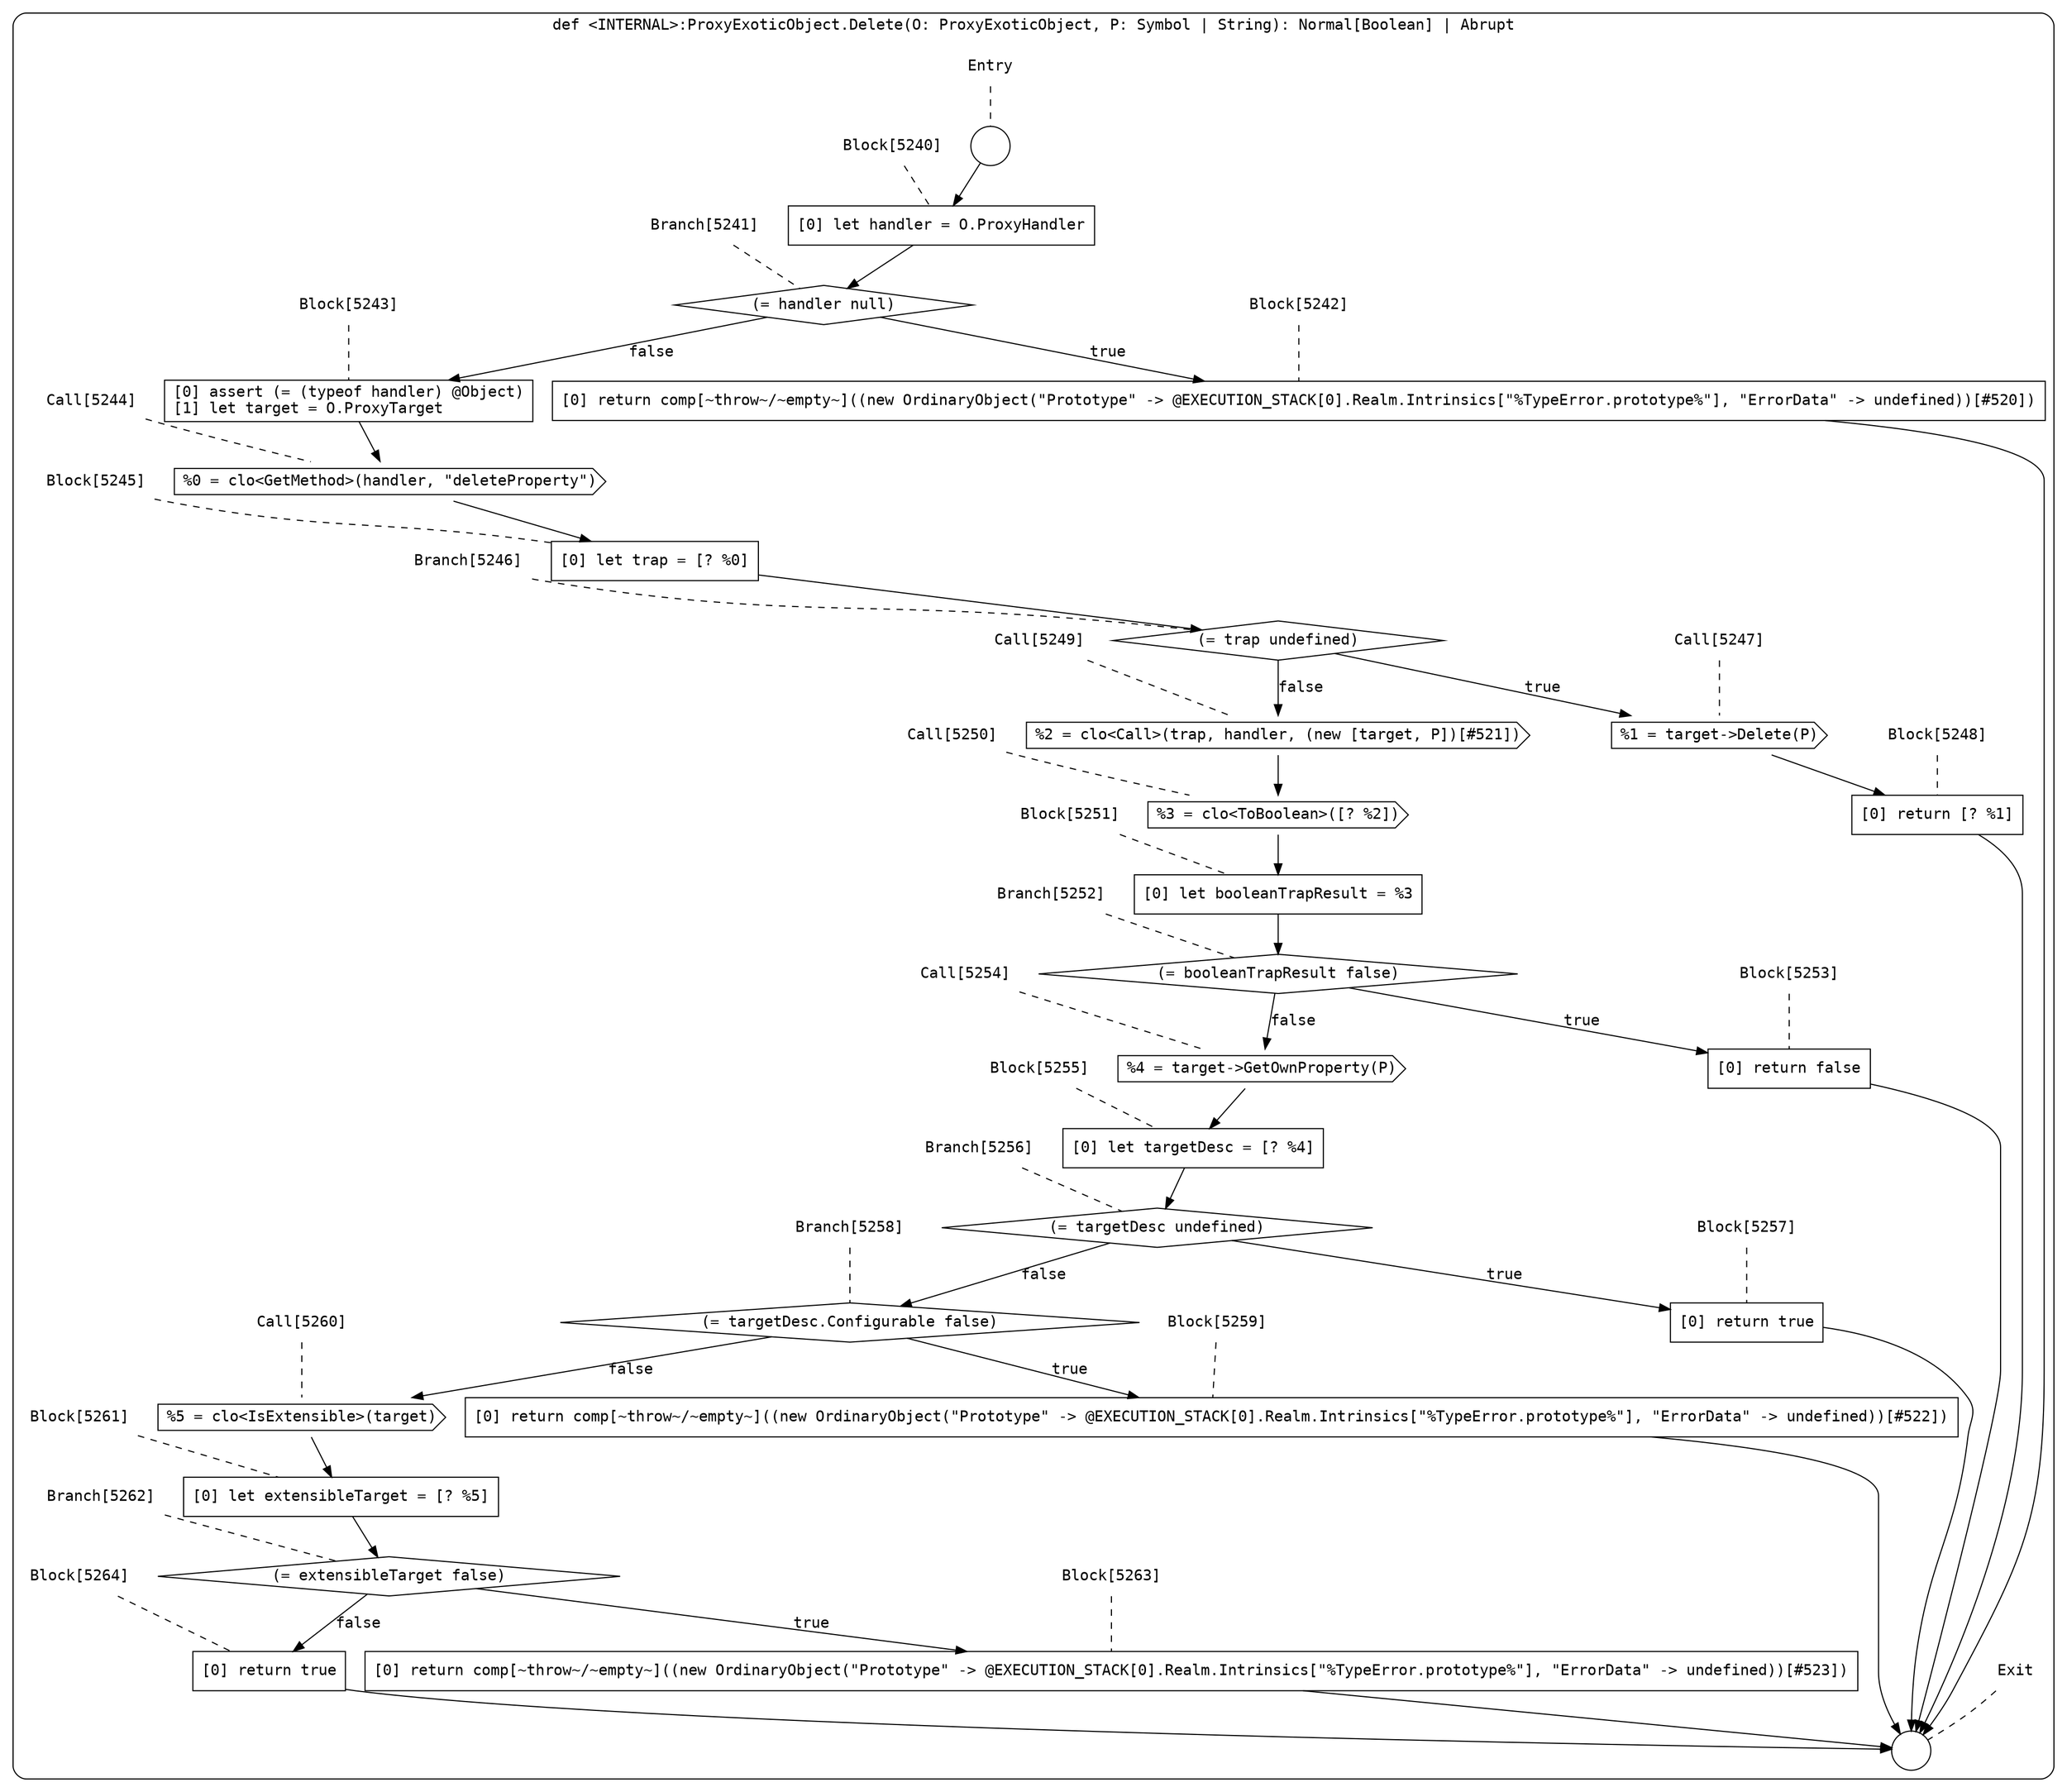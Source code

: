 digraph {
  graph [fontname = "Consolas"]
  node [fontname = "Consolas"]
  edge [fontname = "Consolas"]
  subgraph cluster1159 {
    label = "def <INTERNAL>:ProxyExoticObject.Delete(O: ProxyExoticObject, P: Symbol | String): Normal[Boolean] | Abrupt"
    style = rounded
    cluster1159_entry_name [shape=none, label=<<font color="black">Entry</font>>]
    cluster1159_entry_name -> cluster1159_entry [arrowhead=none, color="black", style=dashed]
    cluster1159_entry [shape=circle label=" " color="black" fillcolor="white" style=filled]
    cluster1159_entry -> node5240 [color="black"]
    cluster1159_exit_name [shape=none, label=<<font color="black">Exit</font>>]
    cluster1159_exit_name -> cluster1159_exit [arrowhead=none, color="black", style=dashed]
    cluster1159_exit [shape=circle label=" " color="black" fillcolor="white" style=filled]
    node5240_name [shape=none, label=<<font color="black">Block[5240]</font>>]
    node5240_name -> node5240 [arrowhead=none, color="black", style=dashed]
    node5240 [shape=box, label=<<font color="black">[0] let handler = O.ProxyHandler<BR ALIGN="LEFT"/></font>> color="black" fillcolor="white", style=filled]
    node5240 -> node5241 [color="black"]
    node5241_name [shape=none, label=<<font color="black">Branch[5241]</font>>]
    node5241_name -> node5241 [arrowhead=none, color="black", style=dashed]
    node5241 [shape=diamond, label=<<font color="black">(= handler null)</font>> color="black" fillcolor="white", style=filled]
    node5241 -> node5242 [label=<<font color="black">true</font>> color="black"]
    node5241 -> node5243 [label=<<font color="black">false</font>> color="black"]
    node5242_name [shape=none, label=<<font color="black">Block[5242]</font>>]
    node5242_name -> node5242 [arrowhead=none, color="black", style=dashed]
    node5242 [shape=box, label=<<font color="black">[0] return comp[~throw~/~empty~]((new OrdinaryObject(&quot;Prototype&quot; -&gt; @EXECUTION_STACK[0].Realm.Intrinsics[&quot;%TypeError.prototype%&quot;], &quot;ErrorData&quot; -&gt; undefined))[#520])<BR ALIGN="LEFT"/></font>> color="black" fillcolor="white", style=filled]
    node5242 -> cluster1159_exit [color="black"]
    node5243_name [shape=none, label=<<font color="black">Block[5243]</font>>]
    node5243_name -> node5243 [arrowhead=none, color="black", style=dashed]
    node5243 [shape=box, label=<<font color="black">[0] assert (= (typeof handler) @Object)<BR ALIGN="LEFT"/>[1] let target = O.ProxyTarget<BR ALIGN="LEFT"/></font>> color="black" fillcolor="white", style=filled]
    node5243 -> node5244 [color="black"]
    node5244_name [shape=none, label=<<font color="black">Call[5244]</font>>]
    node5244_name -> node5244 [arrowhead=none, color="black", style=dashed]
    node5244 [shape=cds, label=<<font color="black">%0 = clo&lt;GetMethod&gt;(handler, &quot;deleteProperty&quot;)</font>> color="black" fillcolor="white", style=filled]
    node5244 -> node5245 [color="black"]
    node5245_name [shape=none, label=<<font color="black">Block[5245]</font>>]
    node5245_name -> node5245 [arrowhead=none, color="black", style=dashed]
    node5245 [shape=box, label=<<font color="black">[0] let trap = [? %0]<BR ALIGN="LEFT"/></font>> color="black" fillcolor="white", style=filled]
    node5245 -> node5246 [color="black"]
    node5246_name [shape=none, label=<<font color="black">Branch[5246]</font>>]
    node5246_name -> node5246 [arrowhead=none, color="black", style=dashed]
    node5246 [shape=diamond, label=<<font color="black">(= trap undefined)</font>> color="black" fillcolor="white", style=filled]
    node5246 -> node5247 [label=<<font color="black">true</font>> color="black"]
    node5246 -> node5249 [label=<<font color="black">false</font>> color="black"]
    node5247_name [shape=none, label=<<font color="black">Call[5247]</font>>]
    node5247_name -> node5247 [arrowhead=none, color="black", style=dashed]
    node5247 [shape=cds, label=<<font color="black">%1 = target-&gt;Delete(P)</font>> color="black" fillcolor="white", style=filled]
    node5247 -> node5248 [color="black"]
    node5249_name [shape=none, label=<<font color="black">Call[5249]</font>>]
    node5249_name -> node5249 [arrowhead=none, color="black", style=dashed]
    node5249 [shape=cds, label=<<font color="black">%2 = clo&lt;Call&gt;(trap, handler, (new [target, P])[#521])</font>> color="black" fillcolor="white", style=filled]
    node5249 -> node5250 [color="black"]
    node5248_name [shape=none, label=<<font color="black">Block[5248]</font>>]
    node5248_name -> node5248 [arrowhead=none, color="black", style=dashed]
    node5248 [shape=box, label=<<font color="black">[0] return [? %1]<BR ALIGN="LEFT"/></font>> color="black" fillcolor="white", style=filled]
    node5248 -> cluster1159_exit [color="black"]
    node5250_name [shape=none, label=<<font color="black">Call[5250]</font>>]
    node5250_name -> node5250 [arrowhead=none, color="black", style=dashed]
    node5250 [shape=cds, label=<<font color="black">%3 = clo&lt;ToBoolean&gt;([? %2])</font>> color="black" fillcolor="white", style=filled]
    node5250 -> node5251 [color="black"]
    node5251_name [shape=none, label=<<font color="black">Block[5251]</font>>]
    node5251_name -> node5251 [arrowhead=none, color="black", style=dashed]
    node5251 [shape=box, label=<<font color="black">[0] let booleanTrapResult = %3<BR ALIGN="LEFT"/></font>> color="black" fillcolor="white", style=filled]
    node5251 -> node5252 [color="black"]
    node5252_name [shape=none, label=<<font color="black">Branch[5252]</font>>]
    node5252_name -> node5252 [arrowhead=none, color="black", style=dashed]
    node5252 [shape=diamond, label=<<font color="black">(= booleanTrapResult false)</font>> color="black" fillcolor="white", style=filled]
    node5252 -> node5253 [label=<<font color="black">true</font>> color="black"]
    node5252 -> node5254 [label=<<font color="black">false</font>> color="black"]
    node5253_name [shape=none, label=<<font color="black">Block[5253]</font>>]
    node5253_name -> node5253 [arrowhead=none, color="black", style=dashed]
    node5253 [shape=box, label=<<font color="black">[0] return false<BR ALIGN="LEFT"/></font>> color="black" fillcolor="white", style=filled]
    node5253 -> cluster1159_exit [color="black"]
    node5254_name [shape=none, label=<<font color="black">Call[5254]</font>>]
    node5254_name -> node5254 [arrowhead=none, color="black", style=dashed]
    node5254 [shape=cds, label=<<font color="black">%4 = target-&gt;GetOwnProperty(P)</font>> color="black" fillcolor="white", style=filled]
    node5254 -> node5255 [color="black"]
    node5255_name [shape=none, label=<<font color="black">Block[5255]</font>>]
    node5255_name -> node5255 [arrowhead=none, color="black", style=dashed]
    node5255 [shape=box, label=<<font color="black">[0] let targetDesc = [? %4]<BR ALIGN="LEFT"/></font>> color="black" fillcolor="white", style=filled]
    node5255 -> node5256 [color="black"]
    node5256_name [shape=none, label=<<font color="black">Branch[5256]</font>>]
    node5256_name -> node5256 [arrowhead=none, color="black", style=dashed]
    node5256 [shape=diamond, label=<<font color="black">(= targetDesc undefined)</font>> color="black" fillcolor="white", style=filled]
    node5256 -> node5257 [label=<<font color="black">true</font>> color="black"]
    node5256 -> node5258 [label=<<font color="black">false</font>> color="black"]
    node5257_name [shape=none, label=<<font color="black">Block[5257]</font>>]
    node5257_name -> node5257 [arrowhead=none, color="black", style=dashed]
    node5257 [shape=box, label=<<font color="black">[0] return true<BR ALIGN="LEFT"/></font>> color="black" fillcolor="white", style=filled]
    node5257 -> cluster1159_exit [color="black"]
    node5258_name [shape=none, label=<<font color="black">Branch[5258]</font>>]
    node5258_name -> node5258 [arrowhead=none, color="black", style=dashed]
    node5258 [shape=diamond, label=<<font color="black">(= targetDesc.Configurable false)</font>> color="black" fillcolor="white", style=filled]
    node5258 -> node5259 [label=<<font color="black">true</font>> color="black"]
    node5258 -> node5260 [label=<<font color="black">false</font>> color="black"]
    node5259_name [shape=none, label=<<font color="black">Block[5259]</font>>]
    node5259_name -> node5259 [arrowhead=none, color="black", style=dashed]
    node5259 [shape=box, label=<<font color="black">[0] return comp[~throw~/~empty~]((new OrdinaryObject(&quot;Prototype&quot; -&gt; @EXECUTION_STACK[0].Realm.Intrinsics[&quot;%TypeError.prototype%&quot;], &quot;ErrorData&quot; -&gt; undefined))[#522])<BR ALIGN="LEFT"/></font>> color="black" fillcolor="white", style=filled]
    node5259 -> cluster1159_exit [color="black"]
    node5260_name [shape=none, label=<<font color="black">Call[5260]</font>>]
    node5260_name -> node5260 [arrowhead=none, color="black", style=dashed]
    node5260 [shape=cds, label=<<font color="black">%5 = clo&lt;IsExtensible&gt;(target)</font>> color="black" fillcolor="white", style=filled]
    node5260 -> node5261 [color="black"]
    node5261_name [shape=none, label=<<font color="black">Block[5261]</font>>]
    node5261_name -> node5261 [arrowhead=none, color="black", style=dashed]
    node5261 [shape=box, label=<<font color="black">[0] let extensibleTarget = [? %5]<BR ALIGN="LEFT"/></font>> color="black" fillcolor="white", style=filled]
    node5261 -> node5262 [color="black"]
    node5262_name [shape=none, label=<<font color="black">Branch[5262]</font>>]
    node5262_name -> node5262 [arrowhead=none, color="black", style=dashed]
    node5262 [shape=diamond, label=<<font color="black">(= extensibleTarget false)</font>> color="black" fillcolor="white", style=filled]
    node5262 -> node5263 [label=<<font color="black">true</font>> color="black"]
    node5262 -> node5264 [label=<<font color="black">false</font>> color="black"]
    node5263_name [shape=none, label=<<font color="black">Block[5263]</font>>]
    node5263_name -> node5263 [arrowhead=none, color="black", style=dashed]
    node5263 [shape=box, label=<<font color="black">[0] return comp[~throw~/~empty~]((new OrdinaryObject(&quot;Prototype&quot; -&gt; @EXECUTION_STACK[0].Realm.Intrinsics[&quot;%TypeError.prototype%&quot;], &quot;ErrorData&quot; -&gt; undefined))[#523])<BR ALIGN="LEFT"/></font>> color="black" fillcolor="white", style=filled]
    node5263 -> cluster1159_exit [color="black"]
    node5264_name [shape=none, label=<<font color="black">Block[5264]</font>>]
    node5264_name -> node5264 [arrowhead=none, color="black", style=dashed]
    node5264 [shape=box, label=<<font color="black">[0] return true<BR ALIGN="LEFT"/></font>> color="black" fillcolor="white", style=filled]
    node5264 -> cluster1159_exit [color="black"]
  }
}